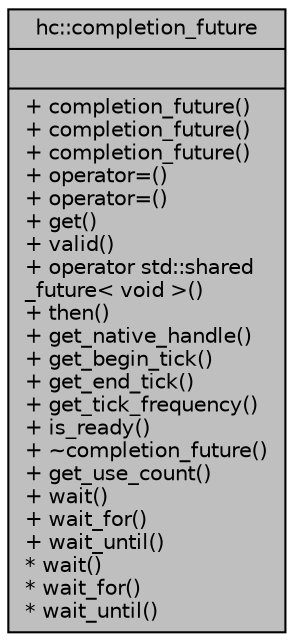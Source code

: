 digraph "hc::completion_future"
{
  edge [fontname="Helvetica",fontsize="10",labelfontname="Helvetica",labelfontsize="10"];
  node [fontname="Helvetica",fontsize="10",shape=record];
  Node1 [label="{hc::completion_future\n||+ completion_future()\l+ completion_future()\l+ completion_future()\l+ operator=()\l+ operator=()\l+ get()\l+ valid()\l+ operator std::shared\l_future\< void \>()\l+ then()\l+ get_native_handle()\l+ get_begin_tick()\l+ get_end_tick()\l+ get_tick_frequency()\l+ is_ready()\l+ ~completion_future()\l+ get_use_count()\l+ wait()\l+ wait_for()\l+ wait_until()\l* wait()\l* wait_for()\l* wait_until()\l}",height=0.2,width=0.4,color="black", fillcolor="grey75", style="filled", fontcolor="black"];
}
